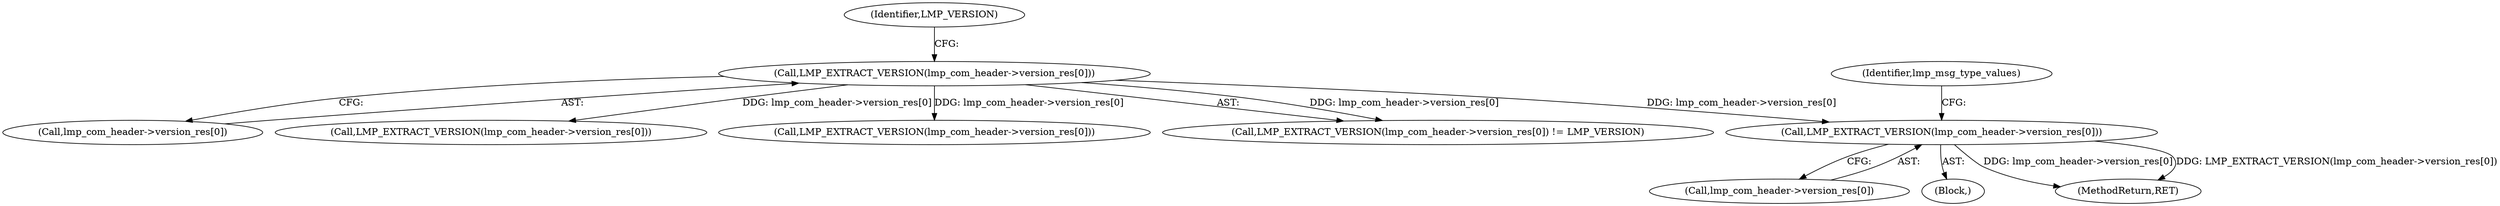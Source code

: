 digraph "0_tcpdump_a25211918f2e790c67d859d20ccf8dbb81da1598@array" {
"1000175" [label="(Call,LMP_EXTRACT_VERSION(lmp_com_header->version_res[0]))"];
"1000142" [label="(Call,LMP_EXTRACT_VERSION(lmp_com_header->version_res[0]))"];
"1000143" [label="(Call,lmp_com_header->version_res[0])"];
"1000155" [label="(Call,LMP_EXTRACT_VERSION(lmp_com_header->version_res[0]))"];
"1000176" [label="(Call,lmp_com_header->version_res[0])"];
"1000174" [label="(Block,)"];
"1000142" [label="(Call,LMP_EXTRACT_VERSION(lmp_com_header->version_res[0]))"];
"1001386" [label="(MethodReturn,RET)"];
"1000202" [label="(Call,LMP_EXTRACT_VERSION(lmp_com_header->version_res[0]))"];
"1000141" [label="(Call,LMP_EXTRACT_VERSION(lmp_com_header->version_res[0]) != LMP_VERSION)"];
"1000175" [label="(Call,LMP_EXTRACT_VERSION(lmp_com_header->version_res[0]))"];
"1000183" [label="(Identifier,lmp_msg_type_values)"];
"1000148" [label="(Identifier,LMP_VERSION)"];
"1000175" -> "1000174"  [label="AST: "];
"1000175" -> "1000176"  [label="CFG: "];
"1000176" -> "1000175"  [label="AST: "];
"1000183" -> "1000175"  [label="CFG: "];
"1000175" -> "1001386"  [label="DDG: lmp_com_header->version_res[0]"];
"1000175" -> "1001386"  [label="DDG: LMP_EXTRACT_VERSION(lmp_com_header->version_res[0])"];
"1000142" -> "1000175"  [label="DDG: lmp_com_header->version_res[0]"];
"1000142" -> "1000141"  [label="AST: "];
"1000142" -> "1000143"  [label="CFG: "];
"1000143" -> "1000142"  [label="AST: "];
"1000148" -> "1000142"  [label="CFG: "];
"1000142" -> "1000141"  [label="DDG: lmp_com_header->version_res[0]"];
"1000142" -> "1000155"  [label="DDG: lmp_com_header->version_res[0]"];
"1000142" -> "1000202"  [label="DDG: lmp_com_header->version_res[0]"];
}
